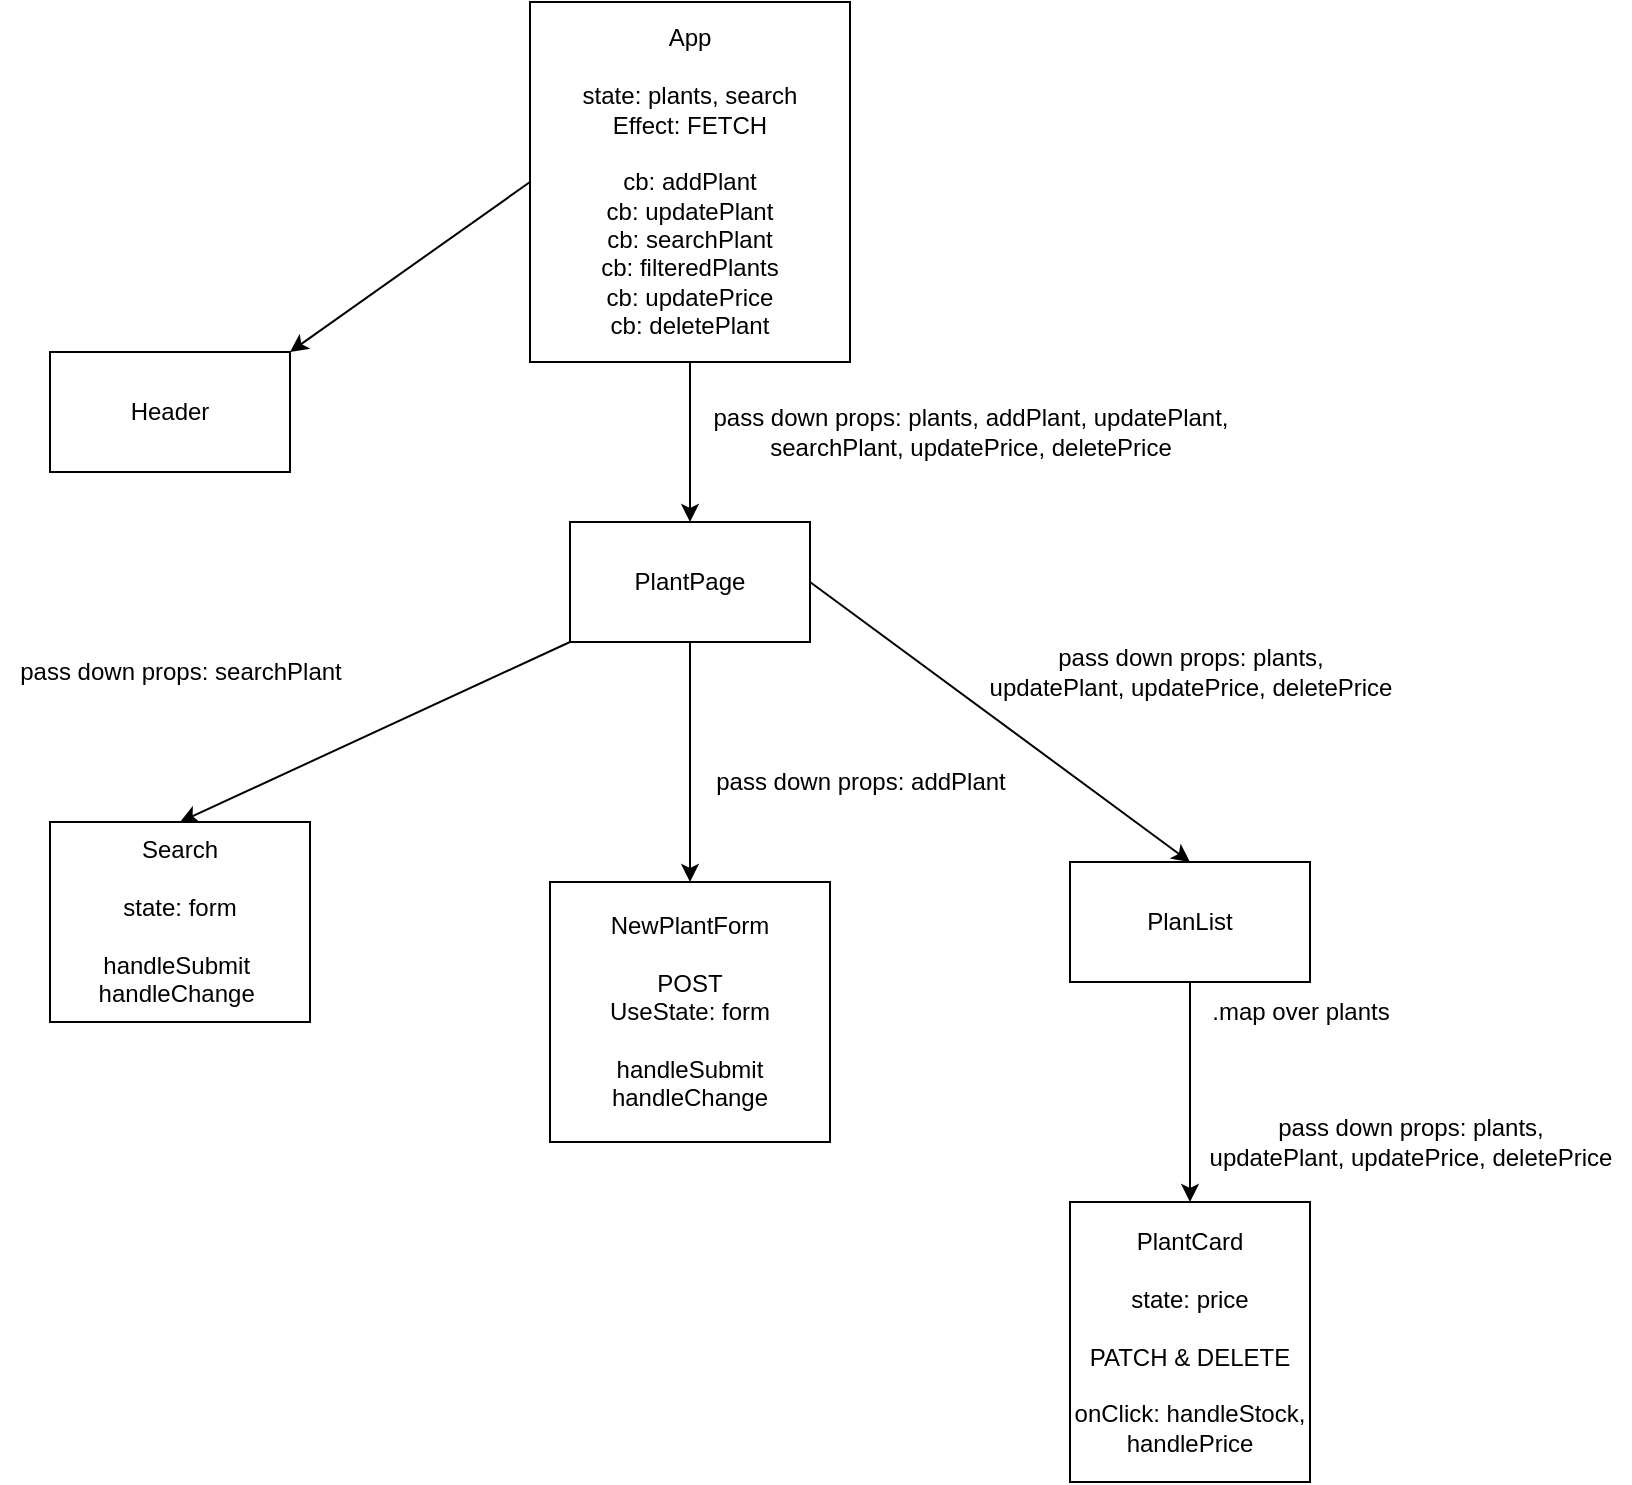 <mxfile>
    <diagram id="DSSGE28hpi2YMDVWKgdx" name="Page-1">
        <mxGraphModel dx="812" dy="1829" grid="1" gridSize="10" guides="1" tooltips="1" connect="1" arrows="1" fold="1" page="1" pageScale="1" pageWidth="850" pageHeight="1100" math="0" shadow="0">
            <root>
                <mxCell id="0"/>
                <mxCell id="1" parent="0"/>
                <mxCell id="12" style="edgeStyle=none;html=1;exitX=0.5;exitY=1;exitDx=0;exitDy=0;entryX=0.5;entryY=0;entryDx=0;entryDy=0;" edge="1" parent="1" source="2" target="9">
                    <mxGeometry relative="1" as="geometry"/>
                </mxCell>
                <mxCell id="15" style="edgeStyle=none;html=1;exitX=0;exitY=0.5;exitDx=0;exitDy=0;entryX=1;entryY=0;entryDx=0;entryDy=0;" edge="1" parent="1" source="2" target="3">
                    <mxGeometry relative="1" as="geometry"/>
                </mxCell>
                <mxCell id="2" value="App&lt;br&gt;&lt;br&gt;state: plants, search&lt;br&gt;Effect: FETCH&lt;br&gt;&lt;br&gt;cb: addPlant&lt;br&gt;cb: updatePlant&lt;br&gt;cb: searchPlant&lt;br&gt;cb: filteredPlants&lt;br&gt;cb: updatePrice&lt;br&gt;cb: deletePlant" style="whiteSpace=wrap;html=1;" vertex="1" parent="1">
                    <mxGeometry x="370" y="-70" width="160" height="180" as="geometry"/>
                </mxCell>
                <mxCell id="3" value="Header" style="whiteSpace=wrap;html=1;" vertex="1" parent="1">
                    <mxGeometry x="130" y="105" width="120" height="60" as="geometry"/>
                </mxCell>
                <mxCell id="19" style="edgeStyle=none;html=1;exitX=0.5;exitY=1;exitDx=0;exitDy=0;entryX=0.5;entryY=0;entryDx=0;entryDy=0;" edge="1" parent="1" source="4" target="7">
                    <mxGeometry relative="1" as="geometry"/>
                </mxCell>
                <mxCell id="4" value="PlanList" style="whiteSpace=wrap;html=1;" vertex="1" parent="1">
                    <mxGeometry x="640" y="360" width="120" height="60" as="geometry"/>
                </mxCell>
                <mxCell id="5" value="NewPlantForm&lt;br&gt;&lt;br&gt;POST&lt;br&gt;UseState: form&lt;br&gt;&lt;br&gt;handleSubmit&lt;br&gt;handleChange" style="whiteSpace=wrap;html=1;" vertex="1" parent="1">
                    <mxGeometry x="380" y="370" width="140" height="130" as="geometry"/>
                </mxCell>
                <mxCell id="7" value="PlantCard&lt;br&gt;&lt;br&gt;state: price&lt;br&gt;&lt;br&gt;PATCH &amp;amp; DELETE&lt;br&gt;&lt;br&gt;onClick: handleStock, handlePrice" style="whiteSpace=wrap;html=1;" vertex="1" parent="1">
                    <mxGeometry x="640" y="530" width="120" height="140" as="geometry"/>
                </mxCell>
                <mxCell id="8" value="Search&lt;br&gt;&lt;br&gt;state: form&lt;br&gt;&lt;br&gt;handleSubmit&amp;nbsp;&lt;br&gt;handleChange&amp;nbsp;" style="whiteSpace=wrap;html=1;" vertex="1" parent="1">
                    <mxGeometry x="130" y="340" width="130" height="100" as="geometry"/>
                </mxCell>
                <mxCell id="13" style="edgeStyle=none;html=1;exitX=0.5;exitY=1;exitDx=0;exitDy=0;" edge="1" parent="1" source="9" target="5">
                    <mxGeometry relative="1" as="geometry"/>
                </mxCell>
                <mxCell id="14" style="edgeStyle=none;html=1;exitX=0;exitY=1;exitDx=0;exitDy=0;entryX=0.5;entryY=0;entryDx=0;entryDy=0;" edge="1" parent="1" source="9" target="8">
                    <mxGeometry relative="1" as="geometry"/>
                </mxCell>
                <mxCell id="16" style="edgeStyle=none;html=1;exitX=1;exitY=0.5;exitDx=0;exitDy=0;entryX=0.5;entryY=0;entryDx=0;entryDy=0;" edge="1" parent="1" source="9" target="4">
                    <mxGeometry relative="1" as="geometry"/>
                </mxCell>
                <mxCell id="9" value="PlantPage" style="whiteSpace=wrap;html=1;" vertex="1" parent="1">
                    <mxGeometry x="390" y="190" width="120" height="60" as="geometry"/>
                </mxCell>
                <mxCell id="20" value="pass down props: plants, addPlant, updatePlant, &lt;br&gt;searchPlant, updatePrice, deletePrice" style="text;html=1;align=center;verticalAlign=middle;resizable=0;points=[];autosize=1;strokeColor=none;fillColor=none;" vertex="1" parent="1">
                    <mxGeometry x="450" y="125" width="280" height="40" as="geometry"/>
                </mxCell>
                <mxCell id="21" value="pass down props: plants, &lt;br&gt;updatePlant, updatePrice, deletePrice" style="text;html=1;align=center;verticalAlign=middle;resizable=0;points=[];autosize=1;strokeColor=none;fillColor=none;" vertex="1" parent="1">
                    <mxGeometry x="590" y="245" width="220" height="40" as="geometry"/>
                </mxCell>
                <mxCell id="22" value="pass down props: plants,&lt;br&gt;updatePlant, updatePrice, deletePrice" style="text;html=1;align=center;verticalAlign=middle;resizable=0;points=[];autosize=1;strokeColor=none;fillColor=none;" vertex="1" parent="1">
                    <mxGeometry x="700" y="480" width="220" height="40" as="geometry"/>
                </mxCell>
                <mxCell id="23" value=".map over plants" style="text;html=1;align=center;verticalAlign=middle;resizable=0;points=[];autosize=1;strokeColor=none;fillColor=none;" vertex="1" parent="1">
                    <mxGeometry x="700" y="420" width="110" height="30" as="geometry"/>
                </mxCell>
                <mxCell id="24" value="pass down props:&amp;nbsp;addPlant" style="text;html=1;align=center;verticalAlign=middle;resizable=0;points=[];autosize=1;strokeColor=none;fillColor=none;" vertex="1" parent="1">
                    <mxGeometry x="450" y="305" width="170" height="30" as="geometry"/>
                </mxCell>
                <mxCell id="26" value="pass down props: searchPlant" style="text;html=1;align=center;verticalAlign=middle;resizable=0;points=[];autosize=1;strokeColor=none;fillColor=none;" vertex="1" parent="1">
                    <mxGeometry x="105" y="250" width="180" height="30" as="geometry"/>
                </mxCell>
            </root>
        </mxGraphModel>
    </diagram>
</mxfile>